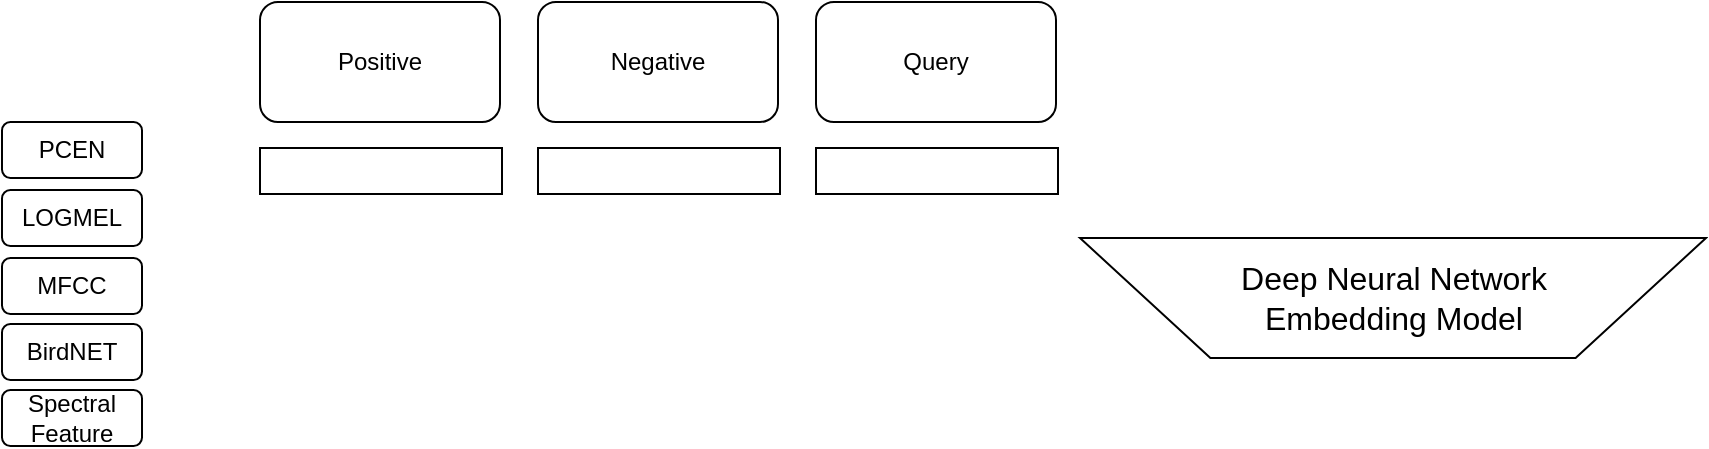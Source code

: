 <mxfile version="26.0.16">
  <diagram name="Page-1" id="8Pruqyxau-jjmW_r_-h3">
    <mxGraphModel dx="1061" dy="534" grid="0" gridSize="10" guides="1" tooltips="1" connect="1" arrows="1" fold="1" page="0" pageScale="1" pageWidth="1654" pageHeight="1169" math="0" shadow="0">
      <root>
        <mxCell id="0" />
        <mxCell id="1" parent="0" />
        <mxCell id="tc_Ih369Eh2DQpu37YAK-1" value="Positive" style="rounded=1;whiteSpace=wrap;html=1;" vertex="1" parent="1">
          <mxGeometry y="122" width="120" height="60" as="geometry" />
        </mxCell>
        <mxCell id="tc_Ih369Eh2DQpu37YAK-2" value="PCEN" style="rounded=1;whiteSpace=wrap;html=1;" vertex="1" parent="1">
          <mxGeometry x="-129" y="182" width="70" height="28" as="geometry" />
        </mxCell>
        <mxCell id="tc_Ih369Eh2DQpu37YAK-3" value="LOGMEL" style="rounded=1;whiteSpace=wrap;html=1;" vertex="1" parent="1">
          <mxGeometry x="-129" y="216" width="70" height="28" as="geometry" />
        </mxCell>
        <mxCell id="tc_Ih369Eh2DQpu37YAK-4" value="MFCC" style="rounded=1;whiteSpace=wrap;html=1;" vertex="1" parent="1">
          <mxGeometry x="-129" y="250" width="70" height="28" as="geometry" />
        </mxCell>
        <mxCell id="tc_Ih369Eh2DQpu37YAK-5" value="BirdNET" style="rounded=1;whiteSpace=wrap;html=1;" vertex="1" parent="1">
          <mxGeometry x="-129" y="283" width="70" height="28" as="geometry" />
        </mxCell>
        <mxCell id="tc_Ih369Eh2DQpu37YAK-6" value="Negative" style="rounded=1;whiteSpace=wrap;html=1;" vertex="1" parent="1">
          <mxGeometry x="139" y="122" width="120" height="60" as="geometry" />
        </mxCell>
        <mxCell id="tc_Ih369Eh2DQpu37YAK-7" value="Query" style="rounded=1;whiteSpace=wrap;html=1;" vertex="1" parent="1">
          <mxGeometry x="278" y="122" width="120" height="60" as="geometry" />
        </mxCell>
        <mxCell id="tc_Ih369Eh2DQpu37YAK-8" value="Spectral&lt;br&gt;Feature" style="rounded=1;whiteSpace=wrap;html=1;" vertex="1" parent="1">
          <mxGeometry x="-129" y="316" width="70" height="28" as="geometry" />
        </mxCell>
        <mxCell id="tc_Ih369Eh2DQpu37YAK-10" value="" style="rounded=0;whiteSpace=wrap;html=1;" vertex="1" parent="1">
          <mxGeometry y="195" width="121" height="23" as="geometry" />
        </mxCell>
        <mxCell id="tc_Ih369Eh2DQpu37YAK-11" value="" style="rounded=0;whiteSpace=wrap;html=1;" vertex="1" parent="1">
          <mxGeometry x="139" y="195" width="121" height="23" as="geometry" />
        </mxCell>
        <mxCell id="tc_Ih369Eh2DQpu37YAK-12" value="" style="rounded=0;whiteSpace=wrap;html=1;" vertex="1" parent="1">
          <mxGeometry x="278" y="195" width="121" height="23" as="geometry" />
        </mxCell>
        <mxCell id="tc_Ih369Eh2DQpu37YAK-13" value="" style="shape=trapezoid;perimeter=trapezoidPerimeter;whiteSpace=wrap;html=1;fixedSize=1;rotation=-180;size=65.196;" vertex="1" parent="1">
          <mxGeometry x="410" y="240" width="313" height="60" as="geometry" />
        </mxCell>
        <mxCell id="tc_Ih369Eh2DQpu37YAK-14" value="Deep Neural Network&lt;br&gt;Embedding Model" style="text;strokeColor=none;fillColor=none;html=1;align=center;verticalAlign=middle;whiteSpace=wrap;rounded=0;fontSize=16;" vertex="1" parent="1">
          <mxGeometry x="451.5" y="255" width="230" height="30" as="geometry" />
        </mxCell>
      </root>
    </mxGraphModel>
  </diagram>
</mxfile>
